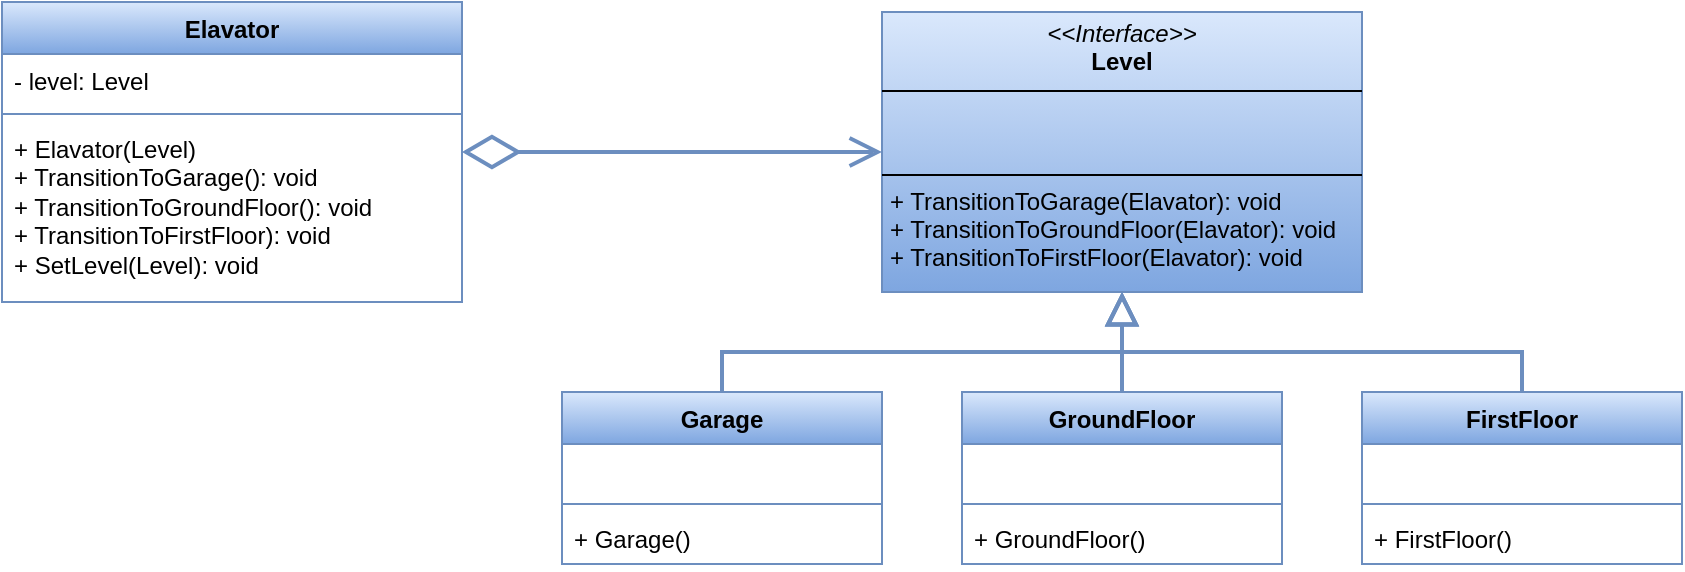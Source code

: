 <mxfile version="26.0.10">
  <diagram name="1 oldal" id="Gmm98oHOzX5wP3dZYTbQ">
    <mxGraphModel dx="1702" dy="464" grid="1" gridSize="10" guides="1" tooltips="1" connect="1" arrows="1" fold="1" page="1" pageScale="1" pageWidth="827" pageHeight="1169" math="0" shadow="0">
      <root>
        <mxCell id="0" />
        <mxCell id="1" parent="0" />
        <mxCell id="GSDdea136xEkzBjeCevj-1" value="&lt;p style=&quot;margin:0px;margin-top:4px;text-align:center;&quot;&gt;&lt;i&gt;&amp;lt;&amp;lt;Interface&amp;gt;&amp;gt;&lt;/i&gt;&lt;br&gt;&lt;b&gt;Level&lt;/b&gt;&lt;/p&gt;&lt;hr size=&quot;1&quot; style=&quot;border-style:solid;&quot;&gt;&lt;p style=&quot;margin:0px;margin-left:4px;&quot;&gt;&amp;nbsp;&lt;br&gt;&amp;nbsp;&lt;/p&gt;&lt;hr size=&quot;1&quot; style=&quot;border-style:solid;&quot;&gt;&lt;p style=&quot;margin:0px;margin-left:4px;&quot;&gt;+ TransitionToGarage(Elavator): void&lt;br&gt;+ TransitionToGroundFloor(Elavator): void&lt;/p&gt;&lt;p style=&quot;margin:0px;margin-left:4px;&quot;&gt;+ TransitionToFirstFloor(Elavator): void&lt;/p&gt;" style="verticalAlign=top;align=left;overflow=fill;html=1;whiteSpace=wrap;fillColor=#dae8fc;strokeColor=#6c8ebf;gradientColor=#7ea6e0;" vertex="1" parent="1">
          <mxGeometry x="330" y="110" width="240" height="140" as="geometry" />
        </mxCell>
        <mxCell id="GSDdea136xEkzBjeCevj-2" value="Garage" style="swimlane;fontStyle=1;align=center;verticalAlign=top;childLayout=stackLayout;horizontal=1;startSize=26;horizontalStack=0;resizeParent=1;resizeParentMax=0;resizeLast=0;collapsible=1;marginBottom=0;whiteSpace=wrap;html=1;fillColor=#dae8fc;gradientColor=#7ea6e0;strokeColor=#6c8ebf;" vertex="1" parent="1">
          <mxGeometry x="170" y="300" width="160" height="86" as="geometry" />
        </mxCell>
        <mxCell id="GSDdea136xEkzBjeCevj-3" value="&amp;nbsp;" style="text;strokeColor=none;fillColor=none;align=left;verticalAlign=top;spacingLeft=4;spacingRight=4;overflow=hidden;rotatable=0;points=[[0,0.5],[1,0.5]];portConstraint=eastwest;whiteSpace=wrap;html=1;" vertex="1" parent="GSDdea136xEkzBjeCevj-2">
          <mxGeometry y="26" width="160" height="26" as="geometry" />
        </mxCell>
        <mxCell id="GSDdea136xEkzBjeCevj-4" value="" style="line;strokeWidth=1;fillColor=none;align=left;verticalAlign=middle;spacingTop=-1;spacingLeft=3;spacingRight=3;rotatable=0;labelPosition=right;points=[];portConstraint=eastwest;strokeColor=inherit;" vertex="1" parent="GSDdea136xEkzBjeCevj-2">
          <mxGeometry y="52" width="160" height="8" as="geometry" />
        </mxCell>
        <mxCell id="GSDdea136xEkzBjeCevj-5" value="+ Garage()" style="text;strokeColor=none;fillColor=none;align=left;verticalAlign=top;spacingLeft=4;spacingRight=4;overflow=hidden;rotatable=0;points=[[0,0.5],[1,0.5]];portConstraint=eastwest;whiteSpace=wrap;html=1;" vertex="1" parent="GSDdea136xEkzBjeCevj-2">
          <mxGeometry y="60" width="160" height="26" as="geometry" />
        </mxCell>
        <mxCell id="GSDdea136xEkzBjeCevj-14" style="edgeStyle=orthogonalEdgeStyle;rounded=0;orthogonalLoop=1;jettySize=auto;html=1;strokeWidth=2;fillColor=#dae8fc;gradientColor=#7ea6e0;strokeColor=#6c8ebf;endSize=12;endArrow=block;endFill=0;" edge="1" parent="1" source="GSDdea136xEkzBjeCevj-6" target="GSDdea136xEkzBjeCevj-1">
          <mxGeometry relative="1" as="geometry" />
        </mxCell>
        <mxCell id="GSDdea136xEkzBjeCevj-6" value="GroundFloor" style="swimlane;fontStyle=1;align=center;verticalAlign=top;childLayout=stackLayout;horizontal=1;startSize=26;horizontalStack=0;resizeParent=1;resizeParentMax=0;resizeLast=0;collapsible=1;marginBottom=0;whiteSpace=wrap;html=1;fillColor=#dae8fc;gradientColor=#7ea6e0;strokeColor=#6c8ebf;" vertex="1" parent="1">
          <mxGeometry x="370" y="300" width="160" height="86" as="geometry" />
        </mxCell>
        <mxCell id="GSDdea136xEkzBjeCevj-7" value="&amp;nbsp;" style="text;strokeColor=none;fillColor=none;align=left;verticalAlign=top;spacingLeft=4;spacingRight=4;overflow=hidden;rotatable=0;points=[[0,0.5],[1,0.5]];portConstraint=eastwest;whiteSpace=wrap;html=1;" vertex="1" parent="GSDdea136xEkzBjeCevj-6">
          <mxGeometry y="26" width="160" height="26" as="geometry" />
        </mxCell>
        <mxCell id="GSDdea136xEkzBjeCevj-8" value="" style="line;strokeWidth=1;fillColor=none;align=left;verticalAlign=middle;spacingTop=-1;spacingLeft=3;spacingRight=3;rotatable=0;labelPosition=right;points=[];portConstraint=eastwest;strokeColor=inherit;" vertex="1" parent="GSDdea136xEkzBjeCevj-6">
          <mxGeometry y="52" width="160" height="8" as="geometry" />
        </mxCell>
        <mxCell id="GSDdea136xEkzBjeCevj-9" value="+ GroundFloor()" style="text;strokeColor=none;fillColor=none;align=left;verticalAlign=top;spacingLeft=4;spacingRight=4;overflow=hidden;rotatable=0;points=[[0,0.5],[1,0.5]];portConstraint=eastwest;whiteSpace=wrap;html=1;" vertex="1" parent="GSDdea136xEkzBjeCevj-6">
          <mxGeometry y="60" width="160" height="26" as="geometry" />
        </mxCell>
        <mxCell id="GSDdea136xEkzBjeCevj-10" value="FirstFloor" style="swimlane;fontStyle=1;align=center;verticalAlign=top;childLayout=stackLayout;horizontal=1;startSize=26;horizontalStack=0;resizeParent=1;resizeParentMax=0;resizeLast=0;collapsible=1;marginBottom=0;whiteSpace=wrap;html=1;fillColor=#dae8fc;gradientColor=#7ea6e0;strokeColor=#6c8ebf;" vertex="1" parent="1">
          <mxGeometry x="570" y="300" width="160" height="86" as="geometry" />
        </mxCell>
        <mxCell id="GSDdea136xEkzBjeCevj-11" value="&amp;nbsp;" style="text;strokeColor=none;fillColor=none;align=left;verticalAlign=top;spacingLeft=4;spacingRight=4;overflow=hidden;rotatable=0;points=[[0,0.5],[1,0.5]];portConstraint=eastwest;whiteSpace=wrap;html=1;" vertex="1" parent="GSDdea136xEkzBjeCevj-10">
          <mxGeometry y="26" width="160" height="26" as="geometry" />
        </mxCell>
        <mxCell id="GSDdea136xEkzBjeCevj-12" value="" style="line;strokeWidth=1;fillColor=none;align=left;verticalAlign=middle;spacingTop=-1;spacingLeft=3;spacingRight=3;rotatable=0;labelPosition=right;points=[];portConstraint=eastwest;strokeColor=inherit;" vertex="1" parent="GSDdea136xEkzBjeCevj-10">
          <mxGeometry y="52" width="160" height="8" as="geometry" />
        </mxCell>
        <mxCell id="GSDdea136xEkzBjeCevj-13" value="+ FirstFloor()" style="text;strokeColor=none;fillColor=none;align=left;verticalAlign=top;spacingLeft=4;spacingRight=4;overflow=hidden;rotatable=0;points=[[0,0.5],[1,0.5]];portConstraint=eastwest;whiteSpace=wrap;html=1;" vertex="1" parent="GSDdea136xEkzBjeCevj-10">
          <mxGeometry y="60" width="160" height="26" as="geometry" />
        </mxCell>
        <mxCell id="GSDdea136xEkzBjeCevj-15" style="edgeStyle=orthogonalEdgeStyle;rounded=0;orthogonalLoop=1;jettySize=auto;html=1;strokeWidth=2;fillColor=#dae8fc;gradientColor=#7ea6e0;strokeColor=#6c8ebf;endSize=12;endArrow=block;endFill=0;" edge="1" parent="1" source="GSDdea136xEkzBjeCevj-2" target="GSDdea136xEkzBjeCevj-1">
          <mxGeometry relative="1" as="geometry">
            <mxPoint x="370" y="330" as="sourcePoint" />
            <mxPoint x="370" y="280" as="targetPoint" />
          </mxGeometry>
        </mxCell>
        <mxCell id="GSDdea136xEkzBjeCevj-16" style="edgeStyle=orthogonalEdgeStyle;rounded=0;orthogonalLoop=1;jettySize=auto;html=1;strokeWidth=2;fillColor=#dae8fc;gradientColor=#7ea6e0;strokeColor=#6c8ebf;endSize=12;endArrow=block;endFill=0;" edge="1" parent="1" source="GSDdea136xEkzBjeCevj-10" target="GSDdea136xEkzBjeCevj-1">
          <mxGeometry relative="1" as="geometry">
            <mxPoint x="470" y="320" as="sourcePoint" />
            <mxPoint x="470" y="270" as="targetPoint" />
          </mxGeometry>
        </mxCell>
        <mxCell id="GSDdea136xEkzBjeCevj-17" value="Elavator" style="swimlane;fontStyle=1;align=center;verticalAlign=top;childLayout=stackLayout;horizontal=1;startSize=26;horizontalStack=0;resizeParent=1;resizeParentMax=0;resizeLast=0;collapsible=1;marginBottom=0;whiteSpace=wrap;html=1;fillColor=#dae8fc;gradientColor=#7ea6e0;strokeColor=#6c8ebf;" vertex="1" parent="1">
          <mxGeometry x="-110" y="105" width="230" height="150" as="geometry" />
        </mxCell>
        <mxCell id="GSDdea136xEkzBjeCevj-18" value="- level: Level" style="text;strokeColor=none;fillColor=none;align=left;verticalAlign=top;spacingLeft=4;spacingRight=4;overflow=hidden;rotatable=0;points=[[0,0.5],[1,0.5]];portConstraint=eastwest;whiteSpace=wrap;html=1;" vertex="1" parent="GSDdea136xEkzBjeCevj-17">
          <mxGeometry y="26" width="230" height="26" as="geometry" />
        </mxCell>
        <mxCell id="GSDdea136xEkzBjeCevj-19" value="" style="line;strokeWidth=1;fillColor=none;align=left;verticalAlign=middle;spacingTop=-1;spacingLeft=3;spacingRight=3;rotatable=0;labelPosition=right;points=[];portConstraint=eastwest;strokeColor=inherit;" vertex="1" parent="GSDdea136xEkzBjeCevj-17">
          <mxGeometry y="52" width="230" height="8" as="geometry" />
        </mxCell>
        <mxCell id="GSDdea136xEkzBjeCevj-20" value="+ Elavator(Level)&lt;div&gt;+ TransitionToGarage(): void&lt;/div&gt;&lt;div&gt;+ TransitionToGroundFloor(): void&lt;/div&gt;&lt;div&gt;+ TransitionToFirstFloor): void&lt;/div&gt;&lt;div&gt;+ SetLevel(Level): void&lt;/div&gt;" style="text;strokeColor=none;fillColor=none;align=left;verticalAlign=top;spacingLeft=4;spacingRight=4;overflow=hidden;rotatable=0;points=[[0,0.5],[1,0.5]];portConstraint=eastwest;whiteSpace=wrap;html=1;" vertex="1" parent="GSDdea136xEkzBjeCevj-17">
          <mxGeometry y="60" width="230" height="90" as="geometry" />
        </mxCell>
        <mxCell id="GSDdea136xEkzBjeCevj-22" style="edgeStyle=orthogonalEdgeStyle;rounded=0;orthogonalLoop=1;jettySize=auto;html=1;strokeWidth=2;fillColor=#dae8fc;gradientColor=#7ea6e0;strokeColor=#6c8ebf;endSize=12;endArrow=open;endFill=0;startArrow=diamondThin;startFill=0;startSize=24;" edge="1" parent="1" source="GSDdea136xEkzBjeCevj-17" target="GSDdea136xEkzBjeCevj-1">
          <mxGeometry relative="1" as="geometry">
            <mxPoint x="260" y="310" as="sourcePoint" />
            <mxPoint x="460" y="260" as="targetPoint" />
          </mxGeometry>
        </mxCell>
      </root>
    </mxGraphModel>
  </diagram>
</mxfile>
